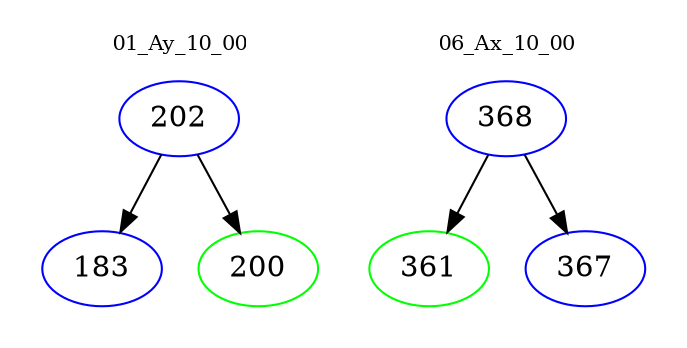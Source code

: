 digraph{
subgraph cluster_0 {
color = white
label = "01_Ay_10_00";
fontsize=10;
T0_202 [label="202", color="blue"]
T0_202 -> T0_183 [color="black"]
T0_183 [label="183", color="blue"]
T0_202 -> T0_200 [color="black"]
T0_200 [label="200", color="green"]
}
subgraph cluster_1 {
color = white
label = "06_Ax_10_00";
fontsize=10;
T1_368 [label="368", color="blue"]
T1_368 -> T1_361 [color="black"]
T1_361 [label="361", color="green"]
T1_368 -> T1_367 [color="black"]
T1_367 [label="367", color="blue"]
}
}
